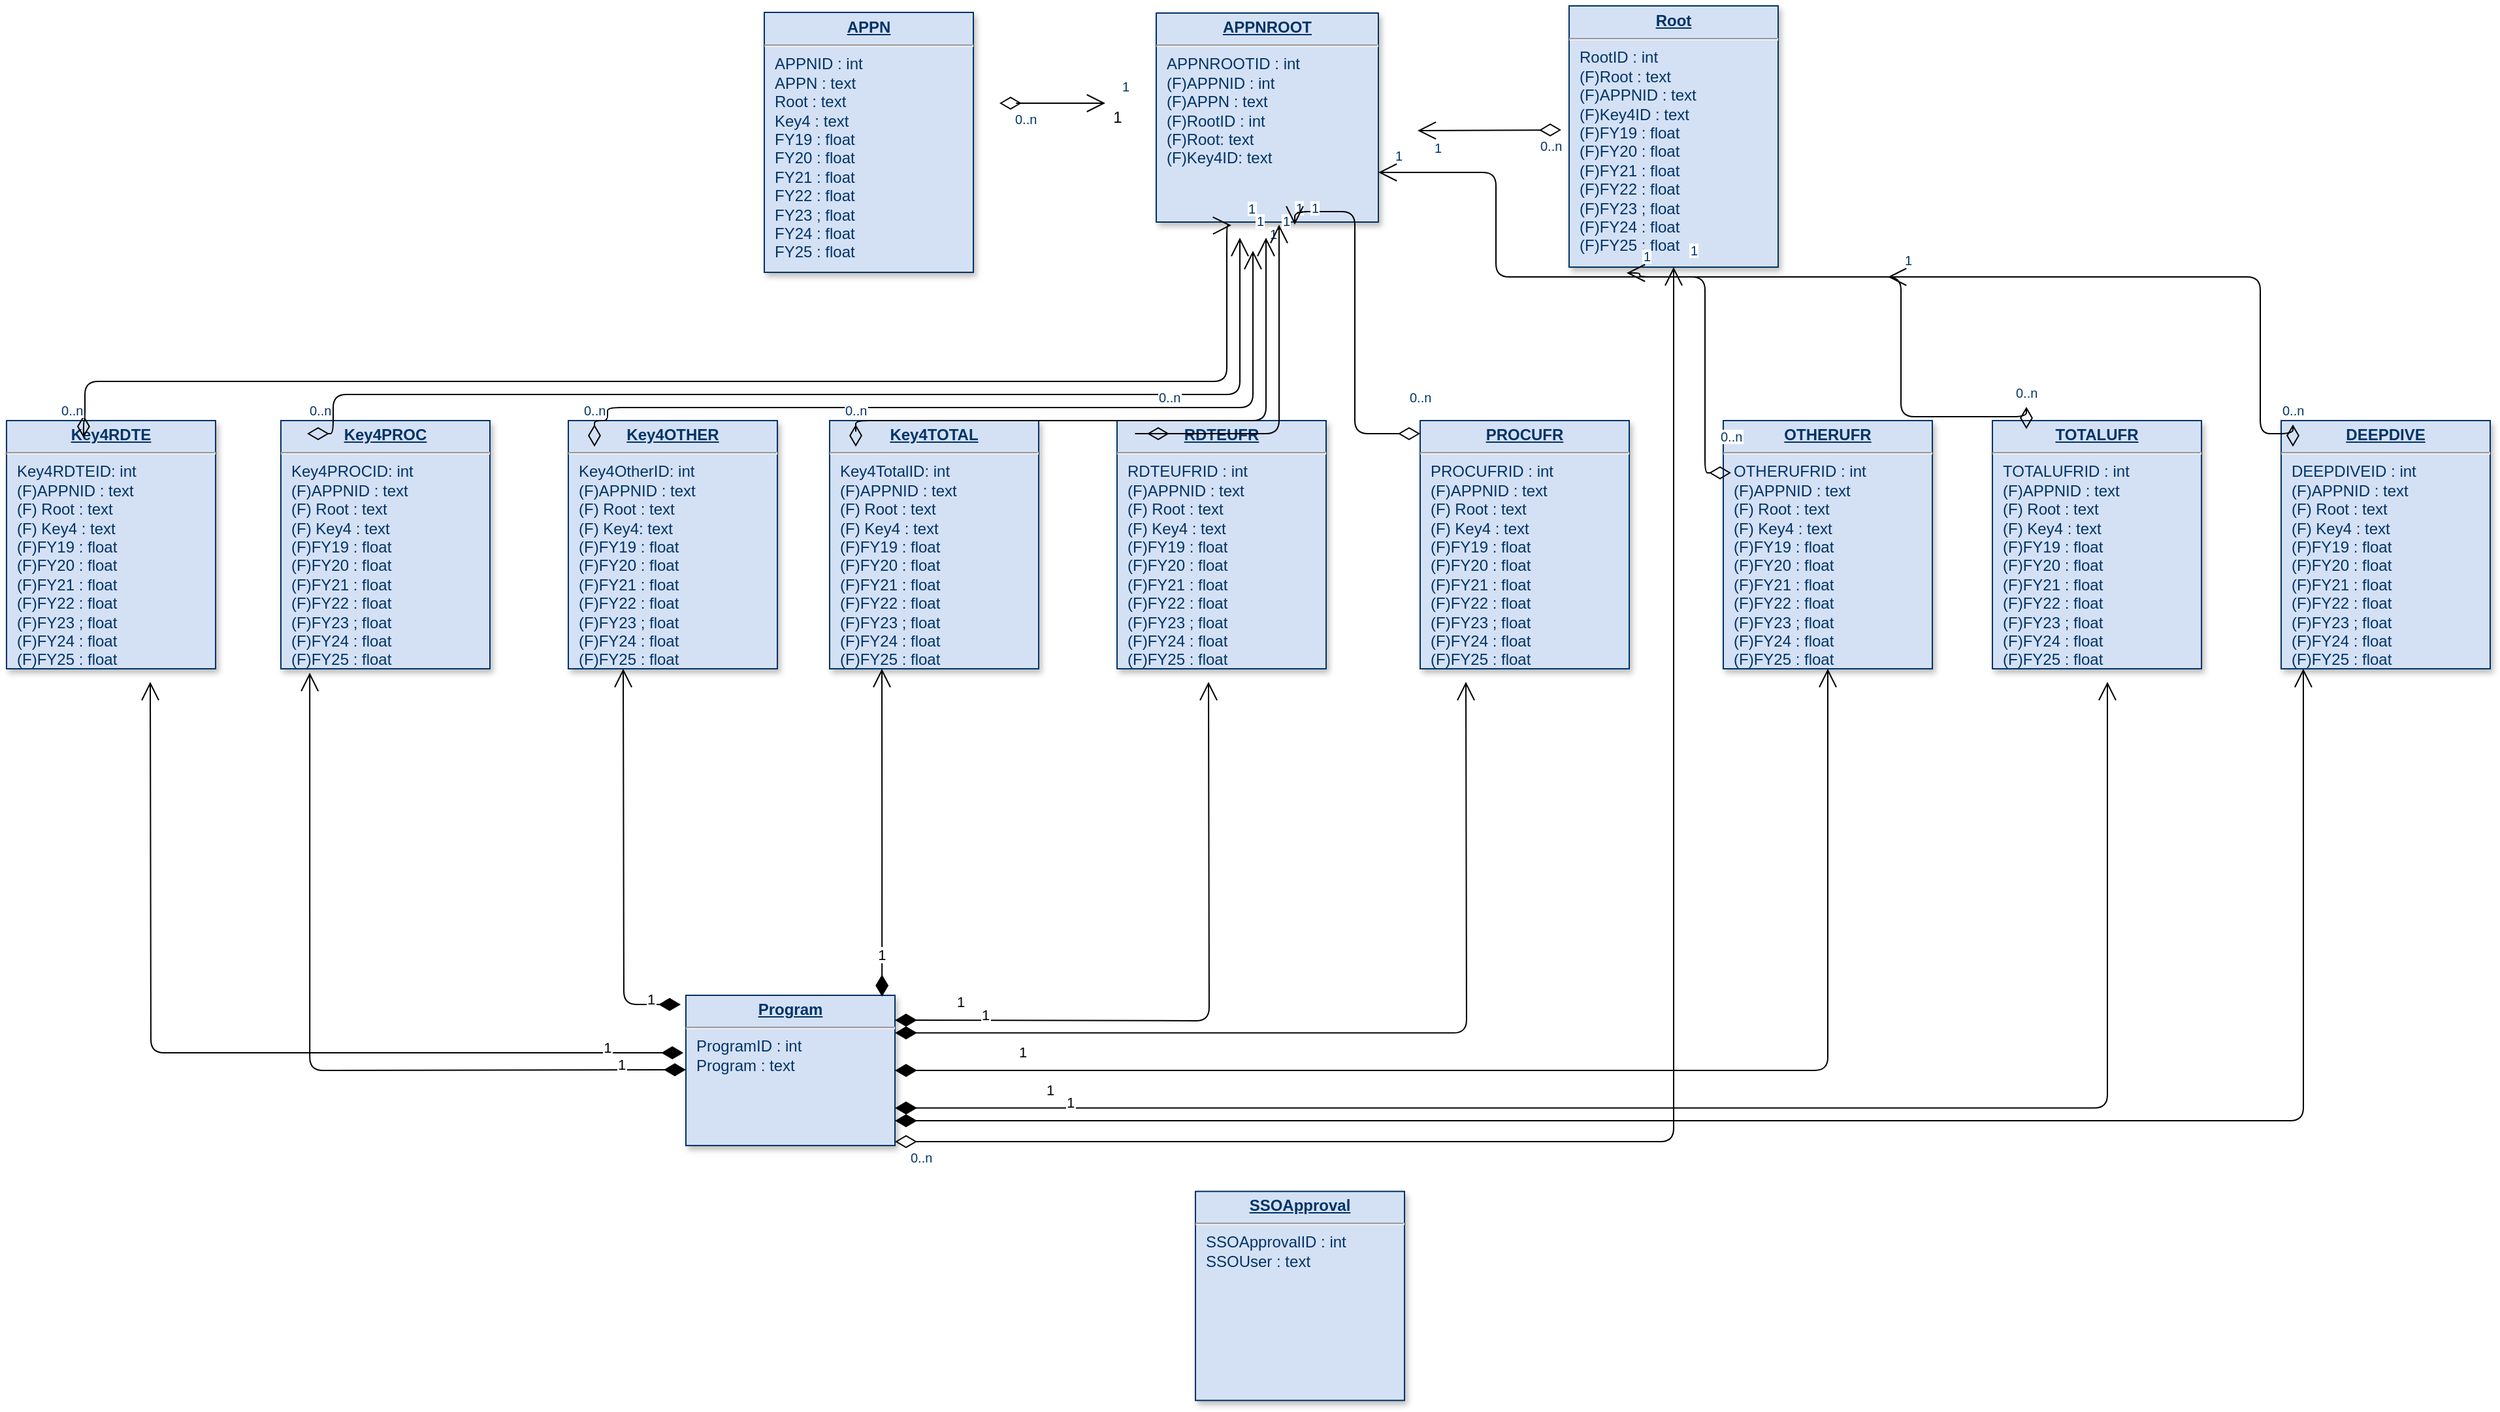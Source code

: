 <mxfile version="10.9.3" type="device"><diagram name="Page-1" id="efa7a0a1-bf9b-a30e-e6df-94a7791c09e9"><mxGraphModel dx="1422" dy="912" grid="1" gridSize="10" guides="1" tooltips="1" connect="1" arrows="1" fold="1" page="1" pageScale="1" pageWidth="826" pageHeight="1169" background="#ffffff" math="0" shadow="0"><root><mxCell id="0"/><mxCell id="1" parent="0"/><mxCell id="20" value="&lt;p style=&quot;margin: 0px ; margin-top: 4px ; text-align: center ; text-decoration: underline&quot;&gt;&lt;strong&gt;Program&lt;/strong&gt;&lt;/p&gt;&lt;hr&gt;&lt;p style=&quot;margin: 0px ; margin-left: 8px&quot;&gt;ProgramID : int&lt;/p&gt;&lt;p style=&quot;margin: 0px ; margin-left: 8px&quot;&gt;Program : text&lt;/p&gt;&lt;p style=&quot;margin: 0px ; margin-left: 8px&quot;&gt;&lt;br&gt;&lt;/p&gt;&lt;p style=&quot;margin: 0px ; margin-left: 8px&quot;&gt;&lt;br&gt;&lt;/p&gt;" style="verticalAlign=top;align=left;overflow=fill;fontSize=12;fontFamily=Helvetica;html=1;strokeColor=#003366;shadow=1;fillColor=#D4E1F5;fontColor=#003366" parent="1" vertex="1"><mxGeometry x="540" y="760" width="160" height="115" as="geometry"/></mxCell><mxCell id="21" value="&lt;p style=&quot;margin: 0px ; margin-top: 4px ; text-align: center ; text-decoration: underline&quot;&gt;&lt;strong&gt;Root&lt;/strong&gt;&lt;/p&gt;&lt;hr&gt;&lt;p style=&quot;margin: 0px ; margin-left: 8px&quot;&gt;RootID : int&lt;/p&gt;&lt;p style=&quot;margin: 0px ; margin-left: 8px&quot;&gt;(F)Root : text&lt;/p&gt;&lt;p style=&quot;margin: 0px ; margin-left: 8px&quot;&gt;(F)APPNID : text&lt;/p&gt;&lt;p style=&quot;margin: 0px ; margin-left: 8px&quot;&gt;(F)Key4ID : text&lt;/p&gt;&lt;p style=&quot;margin: 0px 0px 0px 8px&quot;&gt;(F)FY19 : float&lt;/p&gt;&lt;p style=&quot;margin: 0px 0px 0px 8px&quot;&gt;(F)FY20 : float&lt;/p&gt;&lt;p style=&quot;margin: 0px 0px 0px 8px&quot;&gt;(F)FY21 : float&lt;/p&gt;&lt;p style=&quot;margin: 0px 0px 0px 8px&quot;&gt;(F)FY22 : float&lt;/p&gt;&lt;p style=&quot;margin: 0px 0px 0px 8px&quot;&gt;(F)FY23 ; float&lt;/p&gt;&lt;p style=&quot;margin: 0px 0px 0px 8px&quot;&gt;(F)FY24 : float&lt;/p&gt;&lt;p style=&quot;margin: 0px 0px 0px 8px&quot;&gt;(F)FY25 : float&lt;/p&gt;&lt;p style=&quot;margin: 0px ; margin-left: 8px&quot;&gt;&lt;br&gt;&lt;/p&gt;&lt;p style=&quot;margin: 0px ; margin-left: 8px&quot;&gt;&lt;br&gt;&lt;/p&gt;" style="verticalAlign=top;align=left;overflow=fill;fontSize=12;fontFamily=Helvetica;html=1;strokeColor=#003366;shadow=1;fillColor=#D4E1F5;fontColor=#003366" parent="1" vertex="1"><mxGeometry x="1216" y="2.5" width="160" height="200" as="geometry"/></mxCell><mxCell id="25" value="&lt;p style=&quot;margin: 0px ; margin-top: 4px ; text-align: center ; text-decoration: underline&quot;&gt;&lt;strong&gt;SSOApproval&lt;/strong&gt;&lt;/p&gt;&lt;hr&gt;&lt;p style=&quot;margin: 0px ; margin-left: 8px&quot;&gt;SSOApprovalID : int&lt;/p&gt;&lt;p style=&quot;margin: 0px ; margin-left: 8px&quot;&gt;SSOUser : text&lt;/p&gt;" style="verticalAlign=top;align=left;overflow=fill;fontSize=12;fontFamily=Helvetica;html=1;strokeColor=#003366;shadow=1;fillColor=#D4E1F5;fontColor=#003366" parent="1" vertex="1"><mxGeometry x="930" y="910.14" width="160" height="160" as="geometry"/></mxCell><mxCell id="35" value="&lt;p style=&quot;margin: 0px ; margin-top: 4px ; text-align: center ; text-decoration: underline&quot;&gt;&lt;strong&gt;DEEPDIVE&lt;/strong&gt;&lt;/p&gt;&lt;hr&gt;&lt;p style=&quot;margin: 0px ; margin-left: 8px&quot;&gt;DEEPDIVEID : int&lt;/p&gt;&lt;p style=&quot;margin: 0px 0px 0px 8px&quot;&gt;(F)APPNID : text&lt;/p&gt;&lt;p style=&quot;margin: 0px 0px 0px 8px&quot;&gt;(F) Root : text&lt;/p&gt;&lt;p style=&quot;margin: 0px ; margin-left: 8px&quot;&gt;(F) Key4 : text&lt;/p&gt;&lt;p style=&quot;margin: 0px 0px 0px 8px&quot;&gt;(F)FY19 : float&lt;/p&gt;&lt;p style=&quot;margin: 0px 0px 0px 8px&quot;&gt;(F)FY20 : float&lt;/p&gt;&lt;p style=&quot;margin: 0px 0px 0px 8px&quot;&gt;(F)FY21 : float&lt;/p&gt;&lt;p style=&quot;margin: 0px 0px 0px 8px&quot;&gt;(F)FY22 : float&lt;/p&gt;&lt;p style=&quot;margin: 0px 0px 0px 8px&quot;&gt;(F)FY23 ; float&lt;/p&gt;&lt;p style=&quot;margin: 0px 0px 0px 8px&quot;&gt;(F)FY24 : float&lt;/p&gt;&lt;p style=&quot;margin: 0px 0px 0px 8px&quot;&gt;(F)FY25 : float&lt;/p&gt;&lt;p style=&quot;margin: 0px ; margin-left: 8px&quot;&gt;&lt;br&gt;&lt;/p&gt;" style="verticalAlign=top;align=left;overflow=fill;fontSize=12;fontFamily=Helvetica;html=1;strokeColor=#003366;shadow=1;fillColor=#D4E1F5;fontColor=#003366" parent="1" vertex="1"><mxGeometry x="1761" y="320.0" width="160" height="190" as="geometry"/></mxCell><mxCell id="8-G4z7u9deya-6D-drVC-114" value="" style="endArrow=open;endSize=12;startArrow=diamondThin;startSize=14;startFill=0;edgeStyle=orthogonalEdgeStyle" parent="1" edge="1"><mxGeometry x="1291" y="191.36" as="geometry"><mxPoint x="780" y="77" as="sourcePoint"/><mxPoint x="861" y="77" as="targetPoint"/><Array as="points"><mxPoint x="791" y="77"/></Array></mxGeometry></mxCell><mxCell id="8-G4z7u9deya-6D-drVC-115" value="0..n" style="resizable=0;align=left;verticalAlign=top;labelBackgroundColor=#ffffff;fontSize=10;strokeColor=#003366;shadow=1;fillColor=#D4E1F5;fontColor=#003366" parent="8-G4z7u9deya-6D-drVC-114" connectable="0" vertex="1"><mxGeometry x="-1" relative="1" as="geometry"><mxPoint x="10" as="offset"/></mxGeometry></mxCell><mxCell id="8-G4z7u9deya-6D-drVC-116" value="1" style="resizable=0;align=right;verticalAlign=top;labelBackgroundColor=#ffffff;fontSize=10;strokeColor=#003366;shadow=1;fillColor=#D4E1F5;fontColor=#003366" parent="8-G4z7u9deya-6D-drVC-114" connectable="0" vertex="1"><mxGeometry x="1" relative="1" as="geometry"><mxPoint x="20" y="-25.0" as="offset"/></mxGeometry></mxCell><mxCell id="8-G4z7u9deya-6D-drVC-121" value="1" style="endArrow=open;endSize=12;startArrow=diamondThin;startSize=14;startFill=1;edgeStyle=orthogonalEdgeStyle;align=left;verticalAlign=bottom;exitX=-0.012;exitY=0.383;exitDx=0;exitDy=0;exitPerimeter=0;" parent="1" edge="1" source="20"><mxGeometry x="-0.818" y="5.0" relative="1" as="geometry"><mxPoint x="345" y="680" as="sourcePoint"/><mxPoint x="130" y="520" as="targetPoint"/><mxPoint as="offset"/></mxGeometry></mxCell><mxCell id="8-G4z7u9deya-6D-drVC-125" value="&lt;p style=&quot;margin: 0px ; margin-top: 4px ; text-align: center ; text-decoration: underline&quot;&gt;&lt;strong&gt;Key4PROC&lt;/strong&gt;&lt;/p&gt;&lt;hr&gt;&lt;p style=&quot;margin: 0px ; margin-left: 8px&quot;&gt;Key4PROCID: int&lt;/p&gt;&lt;p style=&quot;margin: 0px ; margin-left: 8px&quot;&gt;(F)APPNID : text&lt;/p&gt;&lt;p style=&quot;margin: 0px 0px 0px 8px&quot;&gt;(F) Root : text&lt;/p&gt;&lt;p style=&quot;margin: 0px ; margin-left: 8px&quot;&gt;(F) Key4 : text&lt;/p&gt;&lt;p style=&quot;margin: 0px 0px 0px 8px&quot;&gt;(F)FY19 : float&lt;/p&gt;&lt;p style=&quot;margin: 0px 0px 0px 8px&quot;&gt;(F)FY20 : float&lt;/p&gt;&lt;p style=&quot;margin: 0px 0px 0px 8px&quot;&gt;(F)FY21 : float&lt;/p&gt;&lt;p style=&quot;margin: 0px 0px 0px 8px&quot;&gt;(F)FY22 : float&lt;/p&gt;&lt;p style=&quot;margin: 0px 0px 0px 8px&quot;&gt;(F)FY23 ; float&lt;/p&gt;&lt;p style=&quot;margin: 0px 0px 0px 8px&quot;&gt;(F)FY24 : float&lt;/p&gt;&lt;p style=&quot;margin: 0px 0px 0px 8px&quot;&gt;(F)FY25 : float&lt;/p&gt;&lt;p style=&quot;margin: 0px ; margin-left: 8px&quot;&gt;&lt;br&gt;&lt;/p&gt;" style="verticalAlign=top;align=left;overflow=fill;fontSize=12;fontFamily=Helvetica;html=1;strokeColor=#003366;shadow=1;fillColor=#D4E1F5;fontColor=#003366" parent="1" vertex="1"><mxGeometry x="230" y="320.0" width="160" height="190" as="geometry"/></mxCell><mxCell id="8-G4z7u9deya-6D-drVC-126" value="&lt;p style=&quot;margin: 0px ; margin-top: 4px ; text-align: center ; text-decoration: underline&quot;&gt;&lt;strong&gt;RDTEUFR&lt;/strong&gt;&lt;/p&gt;&lt;hr&gt;&lt;p style=&quot;margin: 0px ; margin-left: 8px&quot;&gt;RDTEUFRID : int&lt;/p&gt;&lt;p style=&quot;margin: 0px 0px 0px 8px&quot;&gt;(F)APPNID : text&lt;/p&gt;&lt;p style=&quot;margin: 0px 0px 0px 8px&quot;&gt;(F) Root : text&lt;/p&gt;&lt;p style=&quot;margin: 0px ; margin-left: 8px&quot;&gt;(F) Key4 : text&lt;/p&gt;&lt;p style=&quot;margin: 0px 0px 0px 8px&quot;&gt;(F)FY19 : float&lt;/p&gt;&lt;p style=&quot;margin: 0px 0px 0px 8px&quot;&gt;(F)FY20 : float&lt;/p&gt;&lt;p style=&quot;margin: 0px 0px 0px 8px&quot;&gt;(F)FY21 : float&lt;/p&gt;&lt;p style=&quot;margin: 0px 0px 0px 8px&quot;&gt;(F)FY22 : float&lt;/p&gt;&lt;p style=&quot;margin: 0px 0px 0px 8px&quot;&gt;(F)FY23 ; float&lt;/p&gt;&lt;p style=&quot;margin: 0px 0px 0px 8px&quot;&gt;(F)FY24 : float&lt;/p&gt;&lt;p style=&quot;margin: 0px 0px 0px 8px&quot;&gt;(F)FY25 : float&lt;/p&gt;&lt;p style=&quot;margin: 0px ; margin-left: 8px&quot;&gt;&lt;br&gt;&lt;/p&gt;" style="verticalAlign=top;align=left;overflow=fill;fontSize=12;fontFamily=Helvetica;html=1;strokeColor=#003366;shadow=1;fillColor=#D4E1F5;fontColor=#003366" parent="1" vertex="1"><mxGeometry x="870" y="320.0" width="160" height="190" as="geometry"/></mxCell><mxCell id="8-G4z7u9deya-6D-drVC-127" value="&lt;p style=&quot;margin: 0px ; margin-top: 4px ; text-align: center ; text-decoration: underline&quot;&gt;&lt;strong&gt;OTHERUFR&lt;/strong&gt;&lt;/p&gt;&lt;hr&gt;&lt;p style=&quot;margin: 0px ; margin-left: 8px&quot;&gt;OTHERUFRID : int&lt;/p&gt;&lt;p style=&quot;margin: 0px 0px 0px 8px&quot;&gt;(F)APPNID : text&lt;/p&gt;&lt;p style=&quot;margin: 0px 0px 0px 8px&quot;&gt;(F) Root : text&lt;/p&gt;&lt;p style=&quot;margin: 0px ; margin-left: 8px&quot;&gt;(F) Key4 : text&lt;/p&gt;&lt;p style=&quot;margin: 0px 0px 0px 8px&quot;&gt;(F)FY19 : float&lt;/p&gt;&lt;p style=&quot;margin: 0px 0px 0px 8px&quot;&gt;(F)FY20 : float&lt;/p&gt;&lt;p style=&quot;margin: 0px 0px 0px 8px&quot;&gt;(F)FY21 : float&lt;/p&gt;&lt;p style=&quot;margin: 0px 0px 0px 8px&quot;&gt;(F)FY22 : float&lt;/p&gt;&lt;p style=&quot;margin: 0px 0px 0px 8px&quot;&gt;(F)FY23 ; float&lt;/p&gt;&lt;p style=&quot;margin: 0px 0px 0px 8px&quot;&gt;(F)FY24 : float&lt;/p&gt;&lt;p style=&quot;margin: 0px 0px 0px 8px&quot;&gt;(F)FY25 : float&lt;/p&gt;&lt;p style=&quot;margin: 0px ; margin-left: 8px&quot;&gt;&lt;br&gt;&lt;/p&gt;" style="verticalAlign=top;align=left;overflow=fill;fontSize=12;fontFamily=Helvetica;html=1;strokeColor=#003366;shadow=1;fillColor=#D4E1F5;fontColor=#003366" parent="1" vertex="1"><mxGeometry x="1334" y="320.0" width="160" height="190" as="geometry"/></mxCell><mxCell id="8-G4z7u9deya-6D-drVC-128" value="&lt;p style=&quot;margin: 0px ; margin-top: 4px ; text-align: center ; text-decoration: underline&quot;&gt;&lt;strong&gt;Key4TOTAL&lt;/strong&gt;&lt;/p&gt;&lt;hr&gt;&lt;p style=&quot;margin: 0px ; margin-left: 8px&quot;&gt;Key4TotalID: int&lt;/p&gt;&lt;p style=&quot;margin: 0px ; margin-left: 8px&quot;&gt;(F)APPNID : text&lt;/p&gt;&lt;p style=&quot;margin: 0px ; margin-left: 8px&quot;&gt;(F) Root : text&lt;br&gt;&lt;/p&gt;&lt;p style=&quot;margin: 0px ; margin-left: 8px&quot;&gt;(F) Key4 : text&lt;/p&gt;&lt;p style=&quot;margin: 0px 0px 0px 8px&quot;&gt;(F)FY19 : float&lt;/p&gt;&lt;p style=&quot;margin: 0px 0px 0px 8px&quot;&gt;(F)FY20 : float&lt;/p&gt;&lt;p style=&quot;margin: 0px 0px 0px 8px&quot;&gt;(F)FY21 : float&lt;/p&gt;&lt;p style=&quot;margin: 0px 0px 0px 8px&quot;&gt;(F)FY22 : float&lt;/p&gt;&lt;p style=&quot;margin: 0px 0px 0px 8px&quot;&gt;(F)FY23 ; float&lt;/p&gt;&lt;p style=&quot;margin: 0px 0px 0px 8px&quot;&gt;(F)FY24 : float&lt;/p&gt;&lt;p style=&quot;margin: 0px 0px 0px 8px&quot;&gt;(F)FY25 : float&lt;/p&gt;&lt;p style=&quot;margin: 0px ; margin-left: 8px&quot;&gt;&lt;br&gt;&lt;/p&gt;" style="verticalAlign=top;align=left;overflow=fill;fontSize=12;fontFamily=Helvetica;html=1;strokeColor=#003366;shadow=1;fillColor=#D4E1F5;fontColor=#003366" parent="1" vertex="1"><mxGeometry x="650" y="320" width="160" height="190" as="geometry"/></mxCell><mxCell id="8-G4z7u9deya-6D-drVC-130" value="&lt;p style=&quot;margin: 0px ; margin-top: 4px ; text-align: center ; text-decoration: underline&quot;&gt;&lt;strong&gt;TOTALUFR&lt;/strong&gt;&lt;/p&gt;&lt;hr&gt;&lt;p style=&quot;margin: 0px ; margin-left: 8px&quot;&gt;TOTALUFRID : int&lt;/p&gt;&lt;p style=&quot;margin: 0px 0px 0px 8px&quot;&gt;(F)APPNID : text&lt;/p&gt;&lt;p style=&quot;margin: 0px 0px 0px 8px&quot;&gt;(F) Root : text&lt;/p&gt;&lt;p style=&quot;margin: 0px ; margin-left: 8px&quot;&gt;(F) Key4 : text&lt;/p&gt;&lt;p style=&quot;margin: 0px 0px 0px 8px&quot;&gt;(F)FY19 : float&lt;/p&gt;&lt;p style=&quot;margin: 0px 0px 0px 8px&quot;&gt;(F)FY20 : float&lt;/p&gt;&lt;p style=&quot;margin: 0px 0px 0px 8px&quot;&gt;(F)FY21 : float&lt;/p&gt;&lt;p style=&quot;margin: 0px 0px 0px 8px&quot;&gt;(F)FY22 : float&lt;/p&gt;&lt;p style=&quot;margin: 0px 0px 0px 8px&quot;&gt;(F)FY23 ; float&lt;/p&gt;&lt;p style=&quot;margin: 0px 0px 0px 8px&quot;&gt;(F)FY24 : float&lt;/p&gt;&lt;p style=&quot;margin: 0px 0px 0px 8px&quot;&gt;(F)FY25 : float&lt;/p&gt;&lt;p style=&quot;margin: 0px ; margin-left: 8px&quot;&gt;&lt;br&gt;&lt;/p&gt;" style="verticalAlign=top;align=left;overflow=fill;fontSize=12;fontFamily=Helvetica;html=1;strokeColor=#003366;shadow=1;fillColor=#D4E1F5;fontColor=#003366" parent="1" vertex="1"><mxGeometry x="1540" y="320.0" width="160" height="190" as="geometry"/></mxCell><mxCell id="8-G4z7u9deya-6D-drVC-132" value="&lt;p style=&quot;margin: 0px ; margin-top: 4px ; text-align: center ; text-decoration: underline&quot;&gt;&lt;strong&gt;PROCUFR&lt;/strong&gt;&lt;/p&gt;&lt;hr&gt;&lt;p style=&quot;margin: 0px ; margin-left: 8px&quot;&gt;PROCUFRID : int&lt;/p&gt;&lt;p style=&quot;margin: 0px 0px 0px 8px&quot;&gt;(F)APPNID : text&lt;/p&gt;&lt;p style=&quot;margin: 0px 0px 0px 8px&quot;&gt;(F) Root : text&lt;/p&gt;&lt;p style=&quot;margin: 0px ; margin-left: 8px&quot;&gt;(F) Key4 : text&lt;/p&gt;&lt;p style=&quot;margin: 0px 0px 0px 8px&quot;&gt;(F)FY19 : float&lt;/p&gt;&lt;p style=&quot;margin: 0px 0px 0px 8px&quot;&gt;(F)FY20 : float&lt;/p&gt;&lt;p style=&quot;margin: 0px 0px 0px 8px&quot;&gt;(F)FY21 : float&lt;/p&gt;&lt;p style=&quot;margin: 0px 0px 0px 8px&quot;&gt;(F)FY22 : float&lt;/p&gt;&lt;p style=&quot;margin: 0px 0px 0px 8px&quot;&gt;(F)FY23 ; float&lt;/p&gt;&lt;p style=&quot;margin: 0px 0px 0px 8px&quot;&gt;(F)FY24 : float&lt;/p&gt;&lt;p style=&quot;margin: 0px 0px 0px 8px&quot;&gt;(F)FY25 : float&lt;/p&gt;&lt;p style=&quot;margin: 0px ; margin-left: 8px&quot;&gt;&lt;br&gt;&lt;/p&gt;" style="verticalAlign=top;align=left;overflow=fill;fontSize=12;fontFamily=Helvetica;html=1;strokeColor=#003366;shadow=1;fillColor=#D4E1F5;fontColor=#003366" parent="1" vertex="1"><mxGeometry x="1102" y="320.0" width="160" height="190" as="geometry"/></mxCell><mxCell id="8-G4z7u9deya-6D-drVC-133" value="&lt;p style=&quot;margin: 0px ; margin-top: 4px ; text-align: center ; text-decoration: underline&quot;&gt;&lt;strong&gt;Key4RDTE&lt;/strong&gt;&lt;/p&gt;&lt;hr&gt;&lt;p style=&quot;margin: 0px ; margin-left: 8px&quot;&gt;Key4RDTEID: int&lt;/p&gt;&lt;p style=&quot;margin: 0px ; margin-left: 8px&quot;&gt;(F)APPNID : text&lt;/p&gt;&lt;p style=&quot;margin: 0px ; margin-left: 8px&quot;&gt;(F) Root : text&lt;br&gt;&lt;/p&gt;&lt;p style=&quot;margin: 0px ; margin-left: 8px&quot;&gt;(F) Key4 : text&lt;/p&gt;&lt;p style=&quot;margin: 0px 0px 0px 8px&quot;&gt;(F)FY19 : float&lt;/p&gt;&lt;p style=&quot;margin: 0px 0px 0px 8px&quot;&gt;(F)FY20 : float&lt;/p&gt;&lt;p style=&quot;margin: 0px 0px 0px 8px&quot;&gt;(F)FY21 : float&lt;/p&gt;&lt;p style=&quot;margin: 0px 0px 0px 8px&quot;&gt;(F)FY22 : float&lt;/p&gt;&lt;p style=&quot;margin: 0px 0px 0px 8px&quot;&gt;(F)FY23 ; float&lt;/p&gt;&lt;p style=&quot;margin: 0px 0px 0px 8px&quot;&gt;(F)FY24 : float&lt;/p&gt;&lt;p style=&quot;margin: 0px 0px 0px 8px&quot;&gt;(F)FY25 : float&lt;/p&gt;&lt;p style=&quot;margin: 0px ; margin-left: 8px&quot;&gt;&lt;br&gt;&lt;/p&gt;" style="verticalAlign=top;align=left;overflow=fill;fontSize=12;fontFamily=Helvetica;html=1;strokeColor=#003366;shadow=1;fillColor=#D4E1F5;fontColor=#003366" parent="1" vertex="1"><mxGeometry x="20" y="320.0" width="160" height="190" as="geometry"/></mxCell><mxCell id="8-G4z7u9deya-6D-drVC-135" value="&lt;p style=&quot;margin: 0px ; margin-top: 4px ; text-align: center ; text-decoration: underline&quot;&gt;&lt;strong&gt;Key4OTHER&lt;/strong&gt;&lt;/p&gt;&lt;hr&gt;&lt;p style=&quot;margin: 0px ; margin-left: 8px&quot;&gt;Key4OtherID: int&lt;/p&gt;&lt;p style=&quot;margin: 0px ; margin-left: 8px&quot;&gt;(F)APPNID : text&lt;/p&gt;&lt;p style=&quot;margin: 0px ; margin-left: 8px&quot;&gt;(F) Root : text&lt;br&gt;&lt;/p&gt;&lt;p style=&quot;margin: 0px ; margin-left: 8px&quot;&gt;(F) Key4: text&lt;/p&gt;&lt;p style=&quot;margin: 0px 0px 0px 8px&quot;&gt;(F)FY19 : float&lt;/p&gt;&lt;p style=&quot;margin: 0px 0px 0px 8px&quot;&gt;(F)FY20 : float&lt;/p&gt;&lt;p style=&quot;margin: 0px 0px 0px 8px&quot;&gt;(F)FY21 : float&lt;/p&gt;&lt;p style=&quot;margin: 0px 0px 0px 8px&quot;&gt;(F)FY22 : float&lt;/p&gt;&lt;p style=&quot;margin: 0px 0px 0px 8px&quot;&gt;(F)FY23 ; float&lt;/p&gt;&lt;p style=&quot;margin: 0px 0px 0px 8px&quot;&gt;(F)FY24 : float&lt;/p&gt;&lt;p style=&quot;margin: 0px 0px 0px 8px&quot;&gt;(F)FY25 : float&lt;/p&gt;&lt;p style=&quot;margin: 0px ; margin-left: 8px&quot;&gt;&lt;br&gt;&lt;/p&gt;" style="verticalAlign=top;align=left;overflow=fill;fontSize=12;fontFamily=Helvetica;html=1;strokeColor=#003366;shadow=1;fillColor=#D4E1F5;fontColor=#003366" parent="1" vertex="1"><mxGeometry x="450" y="320.0" width="160" height="190" as="geometry"/></mxCell><mxCell id="VGSCUdBP87XxWze3zZHC-37" value="&lt;p style=&quot;margin: 0px ; margin-top: 4px ; text-align: center ; text-decoration: underline&quot;&gt;&lt;b&gt;APPN&lt;/b&gt;&lt;/p&gt;&lt;hr&gt;&lt;p style=&quot;margin: 0px ; margin-left: 8px&quot;&gt;APPNID : int&lt;/p&gt;&lt;p style=&quot;margin: 0px ; margin-left: 8px&quot;&gt;APPN : text&lt;br&gt;&lt;/p&gt;&lt;p style=&quot;margin: 0px ; margin-left: 8px&quot;&gt;Root : text&lt;/p&gt;&lt;p style=&quot;margin: 0px ; margin-left: 8px&quot;&gt;Key4 : text&lt;/p&gt;&lt;p style=&quot;margin: 0px ; margin-left: 8px&quot;&gt;FY19 : float&lt;/p&gt;&lt;p style=&quot;margin: 0px ; margin-left: 8px&quot;&gt;FY20 : float&lt;/p&gt;&lt;p style=&quot;margin: 0px ; margin-left: 8px&quot;&gt;FY21 : float&lt;/p&gt;&lt;p style=&quot;margin: 0px ; margin-left: 8px&quot;&gt;FY22 : float&lt;/p&gt;&lt;p style=&quot;margin: 0px ; margin-left: 8px&quot;&gt;FY23 ; float&lt;/p&gt;&lt;p style=&quot;margin: 0px ; margin-left: 8px&quot;&gt;FY24 : float&lt;/p&gt;&lt;p style=&quot;margin: 0px ; margin-left: 8px&quot;&gt;FY25 : float&lt;/p&gt;&lt;p style=&quot;margin: 0px ; margin-left: 8px&quot;&gt;&lt;br&gt;&lt;/p&gt;&lt;p style=&quot;margin: 0px ; margin-left: 8px&quot;&gt;&lt;br&gt;&lt;/p&gt;&lt;p style=&quot;margin: 0px ; margin-left: 8px&quot;&gt;&lt;br&gt;&lt;/p&gt;" style="verticalAlign=top;align=left;overflow=fill;fontSize=12;fontFamily=Helvetica;html=1;strokeColor=#003366;shadow=1;fillColor=#D4E1F5;fontColor=#003366" vertex="1" parent="1"><mxGeometry x="600" y="7.5" width="160" height="199" as="geometry"/></mxCell><mxCell id="VGSCUdBP87XxWze3zZHC-38" value="&lt;p style=&quot;margin: 0px ; margin-top: 4px ; text-align: center ; text-decoration: underline&quot;&gt;&lt;b&gt;APPNROOT&lt;/b&gt;&lt;/p&gt;&lt;hr&gt;&lt;p style=&quot;margin: 0px ; margin-left: 8px&quot;&gt;APPNROOTID : int&lt;/p&gt;&lt;p style=&quot;margin: 0px ; margin-left: 8px&quot;&gt;(F)APPNID : int&lt;br&gt;&lt;/p&gt;&lt;p style=&quot;margin: 0px ; margin-left: 8px&quot;&gt;(F)APPN : text&lt;/p&gt;&lt;p style=&quot;margin: 0px ; margin-left: 8px&quot;&gt;(F)RootID : int&lt;/p&gt;&lt;p style=&quot;margin: 0px ; margin-left: 8px&quot;&gt;(F)Root: text&lt;/p&gt;&lt;p style=&quot;margin: 0px ; margin-left: 8px&quot;&gt;(F)Key4ID: text&lt;/p&gt;&lt;p style=&quot;margin: 0px ; margin-left: 8px&quot;&gt;&lt;br&gt;&lt;/p&gt;&lt;p style=&quot;margin: 0px ; margin-left: 8px&quot;&gt;&lt;br&gt;&lt;/p&gt;&lt;p style=&quot;margin: 0px ; margin-left: 8px&quot;&gt;&lt;br&gt;&lt;/p&gt;&lt;p style=&quot;margin: 0px ; margin-left: 8px&quot;&gt;&lt;br&gt;&lt;/p&gt;" style="verticalAlign=top;align=left;overflow=fill;fontSize=12;fontFamily=Helvetica;html=1;strokeColor=#003366;shadow=1;fillColor=#D4E1F5;fontColor=#003366" vertex="1" parent="1"><mxGeometry x="900" y="8" width="170" height="160" as="geometry"/></mxCell><mxCell id="VGSCUdBP87XxWze3zZHC-41" value="1" style="text;html=1;resizable=0;autosize=1;align=center;verticalAlign=middle;points=[];fillColor=none;strokeColor=none;rounded=0;" vertex="1" parent="1"><mxGeometry x="860" y="77.5" width="20" height="20" as="geometry"/></mxCell><mxCell id="VGSCUdBP87XxWze3zZHC-51" value="" style="endArrow=open;endSize=12;startArrow=diamondThin;startSize=14;startFill=0;edgeStyle=orthogonalEdgeStyle" edge="1" parent="1"><mxGeometry x="1710" y="211.86" as="geometry"><mxPoint x="1210" y="97.5" as="sourcePoint"/><mxPoint x="1100" y="98" as="targetPoint"/><Array as="points"><mxPoint x="1210" y="97.5"/></Array></mxGeometry></mxCell><mxCell id="VGSCUdBP87XxWze3zZHC-53" value="1" style="resizable=0;align=right;verticalAlign=top;labelBackgroundColor=#ffffff;fontSize=10;strokeColor=#003366;shadow=1;fillColor=#D4E1F5;fontColor=#003366" connectable="0" vertex="1" parent="VGSCUdBP87XxWze3zZHC-51"><mxGeometry x="1" relative="1" as="geometry"><mxPoint x="20" y="1.0" as="offset"/></mxGeometry></mxCell><mxCell id="VGSCUdBP87XxWze3zZHC-55" value="0..n" style="resizable=0;align=left;verticalAlign=top;labelBackgroundColor=#ffffff;fontSize=10;strokeColor=#003366;shadow=1;fillColor=#D4E1F5;fontColor=#003366" connectable="0" vertex="1" parent="1"><mxGeometry x="1182" y="97.5" as="geometry"><mxPoint x="10" as="offset"/></mxGeometry></mxCell><mxCell id="VGSCUdBP87XxWze3zZHC-57" value="" style="endArrow=open;endSize=12;startArrow=diamondThin;startSize=14;startFill=0;edgeStyle=orthogonalEdgeStyle;exitX=0.369;exitY=-0.021;exitDx=0;exitDy=0;exitPerimeter=0;entryX=0.338;entryY=1.016;entryDx=0;entryDy=0;entryPerimeter=0;" edge="1" parent="1" source="8-G4z7u9deya-6D-drVC-133" target="VGSCUdBP87XxWze3zZHC-38"><mxGeometry x="580" y="404.36" as="geometry"><mxPoint x="80" y="290" as="sourcePoint"/><mxPoint x="150" y="290" as="targetPoint"/><Array as="points"><mxPoint x="79" y="320"/><mxPoint x="80" y="320"/><mxPoint x="80" y="290"/><mxPoint x="954" y="290"/></Array></mxGeometry></mxCell><mxCell id="VGSCUdBP87XxWze3zZHC-58" value="0..n" style="resizable=0;align=left;verticalAlign=top;labelBackgroundColor=#ffffff;fontSize=10;strokeColor=#003366;shadow=1;fillColor=#D4E1F5;fontColor=#003366" connectable="0" vertex="1" parent="VGSCUdBP87XxWze3zZHC-57"><mxGeometry x="-1" relative="1" as="geometry"><mxPoint x="-19" y="-16" as="offset"/></mxGeometry></mxCell><mxCell id="VGSCUdBP87XxWze3zZHC-59" value="1" style="resizable=0;align=right;verticalAlign=top;labelBackgroundColor=#ffffff;fontSize=10;strokeColor=#003366;shadow=1;fillColor=#D4E1F5;fontColor=#003366" connectable="0" vertex="1" parent="VGSCUdBP87XxWze3zZHC-57"><mxGeometry x="1" relative="1" as="geometry"><mxPoint x="20" y="-25.0" as="offset"/></mxGeometry></mxCell><mxCell id="VGSCUdBP87XxWze3zZHC-60" value="" style="endArrow=open;endSize=12;startArrow=diamondThin;startSize=14;startFill=0;edgeStyle=orthogonalEdgeStyle;entryX=0.338;entryY=1.016;entryDx=0;entryDy=0;entryPerimeter=0;" edge="1" parent="1"><mxGeometry x="590" y="414.36" as="geometry"><mxPoint x="250" y="330" as="sourcePoint"/><mxPoint x="964" y="180" as="targetPoint"/><Array as="points"><mxPoint x="250" y="330"/><mxPoint x="270" y="330"/><mxPoint x="270" y="300"/><mxPoint x="964" y="300"/></Array></mxGeometry></mxCell><mxCell id="VGSCUdBP87XxWze3zZHC-61" value="0..n" style="resizable=0;align=left;verticalAlign=top;labelBackgroundColor=#ffffff;fontSize=10;strokeColor=#003366;shadow=1;fillColor=#D4E1F5;fontColor=#003366" connectable="0" vertex="1" parent="VGSCUdBP87XxWze3zZHC-60"><mxGeometry x="-1" relative="1" as="geometry"><mxPoint y="-30" as="offset"/></mxGeometry></mxCell><mxCell id="VGSCUdBP87XxWze3zZHC-62" value="1" style="resizable=0;align=right;verticalAlign=top;labelBackgroundColor=#ffffff;fontSize=10;strokeColor=#003366;shadow=1;fillColor=#D4E1F5;fontColor=#003366" connectable="0" vertex="1" parent="VGSCUdBP87XxWze3zZHC-60"><mxGeometry x="1" relative="1" as="geometry"><mxPoint x="20" y="-25.0" as="offset"/></mxGeometry></mxCell><mxCell id="VGSCUdBP87XxWze3zZHC-65" value="" style="endArrow=open;endSize=12;startArrow=diamondThin;startSize=14;startFill=0;edgeStyle=orthogonalEdgeStyle;entryX=0.338;entryY=1.016;entryDx=0;entryDy=0;entryPerimeter=0;" edge="1" parent="1"><mxGeometry x="600" y="424.36" as="geometry"><mxPoint x="470" y="340" as="sourcePoint"/><mxPoint x="974" y="190" as="targetPoint"/><Array as="points"><mxPoint x="470" y="320"/><mxPoint x="480" y="320"/><mxPoint x="480" y="310"/><mxPoint x="974" y="310"/></Array></mxGeometry></mxCell><mxCell id="VGSCUdBP87XxWze3zZHC-66" value="0..n" style="resizable=0;align=left;verticalAlign=top;labelBackgroundColor=#ffffff;fontSize=10;strokeColor=#003366;shadow=1;fillColor=#D4E1F5;fontColor=#003366" connectable="0" vertex="1" parent="VGSCUdBP87XxWze3zZHC-65"><mxGeometry x="-1" relative="1" as="geometry"><mxPoint x="-10" y="-40" as="offset"/></mxGeometry></mxCell><mxCell id="VGSCUdBP87XxWze3zZHC-67" value="1" style="resizable=0;align=right;verticalAlign=top;labelBackgroundColor=#ffffff;fontSize=10;strokeColor=#003366;shadow=1;fillColor=#D4E1F5;fontColor=#003366" connectable="0" vertex="1" parent="VGSCUdBP87XxWze3zZHC-65"><mxGeometry x="1" relative="1" as="geometry"><mxPoint x="20" y="-25.0" as="offset"/></mxGeometry></mxCell><mxCell id="VGSCUdBP87XxWze3zZHC-68" value="" style="endArrow=open;endSize=12;startArrow=diamondThin;startSize=14;startFill=0;edgeStyle=orthogonalEdgeStyle;" edge="1" parent="1"><mxGeometry x="610" y="434.36" as="geometry"><mxPoint x="670" y="340" as="sourcePoint"/><mxPoint x="984" y="180" as="targetPoint"/><Array as="points"><mxPoint x="670" y="330"/><mxPoint x="670" y="330"/><mxPoint x="670" y="320"/><mxPoint x="984" y="320"/></Array></mxGeometry></mxCell><mxCell id="VGSCUdBP87XxWze3zZHC-69" value="0..n" style="resizable=0;align=left;verticalAlign=top;labelBackgroundColor=#ffffff;fontSize=10;strokeColor=#003366;shadow=1;fillColor=#D4E1F5;fontColor=#003366" connectable="0" vertex="1" parent="VGSCUdBP87XxWze3zZHC-68"><mxGeometry x="-1" relative="1" as="geometry"><mxPoint x="-10" y="-40" as="offset"/></mxGeometry></mxCell><mxCell id="VGSCUdBP87XxWze3zZHC-70" value="1" style="resizable=0;align=right;verticalAlign=top;labelBackgroundColor=#ffffff;fontSize=10;strokeColor=#003366;shadow=1;fillColor=#D4E1F5;fontColor=#003366" connectable="0" vertex="1" parent="VGSCUdBP87XxWze3zZHC-68"><mxGeometry x="1" relative="1" as="geometry"><mxPoint x="20" y="-25.0" as="offset"/></mxGeometry></mxCell><mxCell id="VGSCUdBP87XxWze3zZHC-71" value="" style="endArrow=open;endSize=12;startArrow=diamondThin;startSize=14;startFill=0;edgeStyle=orthogonalEdgeStyle;" edge="1" parent="1"><mxGeometry x="620" y="444.36" as="geometry"><mxPoint x="910" y="330" as="sourcePoint"/><mxPoint x="994" y="170" as="targetPoint"/><Array as="points"><mxPoint x="880" y="330"/><mxPoint x="880" y="330"/><mxPoint x="994" y="330"/></Array></mxGeometry></mxCell><mxCell id="VGSCUdBP87XxWze3zZHC-72" value="0..n" style="resizable=0;align=left;verticalAlign=top;labelBackgroundColor=#ffffff;fontSize=10;strokeColor=#003366;shadow=1;fillColor=#D4E1F5;fontColor=#003366" connectable="0" vertex="1" parent="VGSCUdBP87XxWze3zZHC-71"><mxGeometry x="-1" relative="1" as="geometry"><mxPoint x="-10" y="-40" as="offset"/></mxGeometry></mxCell><mxCell id="VGSCUdBP87XxWze3zZHC-73" value="1" style="resizable=0;align=right;verticalAlign=top;labelBackgroundColor=#ffffff;fontSize=10;strokeColor=#003366;shadow=1;fillColor=#D4E1F5;fontColor=#003366" connectable="0" vertex="1" parent="VGSCUdBP87XxWze3zZHC-71"><mxGeometry x="1" relative="1" as="geometry"><mxPoint x="20" y="-25.0" as="offset"/></mxGeometry></mxCell><mxCell id="VGSCUdBP87XxWze3zZHC-74" value="" style="endArrow=open;endSize=12;startArrow=diamondThin;startSize=14;startFill=0;edgeStyle=orthogonalEdgeStyle;" edge="1" parent="1"><mxGeometry x="632" y="444.36" as="geometry"><mxPoint x="1102" y="330" as="sourcePoint"/><mxPoint x="1006" y="170" as="targetPoint"/><Array as="points"><mxPoint x="1052" y="330"/><mxPoint x="1052" y="160"/><mxPoint x="1006" y="160"/></Array></mxGeometry></mxCell><mxCell id="VGSCUdBP87XxWze3zZHC-75" value="0..n" style="resizable=0;align=left;verticalAlign=top;labelBackgroundColor=#ffffff;fontSize=10;strokeColor=#003366;shadow=1;fillColor=#D4E1F5;fontColor=#003366" connectable="0" vertex="1" parent="VGSCUdBP87XxWze3zZHC-74"><mxGeometry x="-1" relative="1" as="geometry"><mxPoint x="-10" y="-40" as="offset"/></mxGeometry></mxCell><mxCell id="VGSCUdBP87XxWze3zZHC-76" value="1" style="resizable=0;align=right;verticalAlign=top;labelBackgroundColor=#ffffff;fontSize=10;strokeColor=#003366;shadow=1;fillColor=#D4E1F5;fontColor=#003366" connectable="0" vertex="1" parent="VGSCUdBP87XxWze3zZHC-74"><mxGeometry x="1" relative="1" as="geometry"><mxPoint x="20" y="-25.0" as="offset"/></mxGeometry></mxCell><mxCell id="VGSCUdBP87XxWze3zZHC-77" value="" style="endArrow=open;endSize=12;startArrow=diamondThin;startSize=14;startFill=0;edgeStyle=orthogonalEdgeStyle;" edge="1" parent="1"><mxGeometry x="906" y="474.36" as="geometry"><mxPoint x="1340" y="360" as="sourcePoint"/><mxPoint x="1070" y="130" as="targetPoint"/><Array as="points"><mxPoint x="1320" y="360"/><mxPoint x="1320" y="210"/><mxPoint x="1160" y="210"/><mxPoint x="1160" y="130"/></Array></mxGeometry></mxCell><mxCell id="VGSCUdBP87XxWze3zZHC-78" value="0..n" style="resizable=0;align=left;verticalAlign=top;labelBackgroundColor=#ffffff;fontSize=10;strokeColor=#003366;shadow=1;fillColor=#D4E1F5;fontColor=#003366" connectable="0" vertex="1" parent="VGSCUdBP87XxWze3zZHC-77"><mxGeometry x="-1" relative="1" as="geometry"><mxPoint x="-10" y="-40" as="offset"/></mxGeometry></mxCell><mxCell id="VGSCUdBP87XxWze3zZHC-79" value="1" style="resizable=0;align=right;verticalAlign=top;labelBackgroundColor=#ffffff;fontSize=10;strokeColor=#003366;shadow=1;fillColor=#D4E1F5;fontColor=#003366" connectable="0" vertex="1" parent="VGSCUdBP87XxWze3zZHC-77"><mxGeometry x="1" relative="1" as="geometry"><mxPoint x="20" y="-25.0" as="offset"/></mxGeometry></mxCell><mxCell id="VGSCUdBP87XxWze3zZHC-80" value="" style="endArrow=open;endSize=12;startArrow=diamondThin;startSize=14;startFill=0;edgeStyle=orthogonalEdgeStyle;" edge="1" parent="1"><mxGeometry x="1096" y="480.86" as="geometry"><mxPoint x="1566" y="326.5" as="sourcePoint"/><mxPoint x="1260" y="207" as="targetPoint"/><Array as="points"><mxPoint x="1566" y="317"/><mxPoint x="1470" y="317"/><mxPoint x="1470" y="210"/><mxPoint x="1270" y="210"/></Array></mxGeometry></mxCell><mxCell id="VGSCUdBP87XxWze3zZHC-81" value="0..n" style="resizable=0;align=left;verticalAlign=top;labelBackgroundColor=#ffffff;fontSize=10;strokeColor=#003366;shadow=1;fillColor=#D4E1F5;fontColor=#003366" connectable="0" vertex="1" parent="VGSCUdBP87XxWze3zZHC-80"><mxGeometry x="-1" relative="1" as="geometry"><mxPoint x="-10" y="-40" as="offset"/></mxGeometry></mxCell><mxCell id="VGSCUdBP87XxWze3zZHC-82" value="1" style="resizable=0;align=right;verticalAlign=top;labelBackgroundColor=#ffffff;fontSize=10;strokeColor=#003366;shadow=1;fillColor=#D4E1F5;fontColor=#003366" connectable="0" vertex="1" parent="VGSCUdBP87XxWze3zZHC-80"><mxGeometry x="1" relative="1" as="geometry"><mxPoint x="20" y="-25.0" as="offset"/></mxGeometry></mxCell><mxCell id="VGSCUdBP87XxWze3zZHC-83" value="" style="endArrow=open;endSize=12;startArrow=diamondThin;startSize=14;startFill=0;edgeStyle=orthogonalEdgeStyle;" edge="1" parent="1"><mxGeometry x="1371" y="494.36" as="geometry"><mxPoint x="1770" y="340" as="sourcePoint"/><mxPoint x="1460" y="210" as="targetPoint"/><Array as="points"><mxPoint x="1770" y="340"/><mxPoint x="1770" y="330"/><mxPoint x="1745" y="330"/><mxPoint x="1745" y="210"/></Array></mxGeometry></mxCell><mxCell id="VGSCUdBP87XxWze3zZHC-84" value="0..n" style="resizable=0;align=left;verticalAlign=top;labelBackgroundColor=#ffffff;fontSize=10;strokeColor=#003366;shadow=1;fillColor=#D4E1F5;fontColor=#003366" connectable="0" vertex="1" parent="VGSCUdBP87XxWze3zZHC-83"><mxGeometry x="-1" relative="1" as="geometry"><mxPoint x="-10" y="-40" as="offset"/></mxGeometry></mxCell><mxCell id="VGSCUdBP87XxWze3zZHC-85" value="1" style="resizable=0;align=right;verticalAlign=top;labelBackgroundColor=#ffffff;fontSize=10;strokeColor=#003366;shadow=1;fillColor=#D4E1F5;fontColor=#003366" connectable="0" vertex="1" parent="VGSCUdBP87XxWze3zZHC-83"><mxGeometry x="1" relative="1" as="geometry"><mxPoint x="20" y="-25.0" as="offset"/></mxGeometry></mxCell><mxCell id="VGSCUdBP87XxWze3zZHC-88" value="1" style="endArrow=open;endSize=12;startArrow=diamondThin;startSize=14;startFill=1;edgeStyle=orthogonalEdgeStyle;align=left;verticalAlign=bottom;entryX=0.138;entryY=1.016;entryDx=0;entryDy=0;entryPerimeter=0;" edge="1" parent="1" target="8-G4z7u9deya-6D-drVC-125"><mxGeometry x="-0.818" y="5.0" relative="1" as="geometry"><mxPoint x="540" y="817" as="sourcePoint"/><mxPoint x="250" y="533" as="targetPoint"/><mxPoint as="offset"/></mxGeometry></mxCell><mxCell id="VGSCUdBP87XxWze3zZHC-89" value="1" style="endArrow=open;endSize=12;startArrow=diamondThin;startSize=14;startFill=1;edgeStyle=orthogonalEdgeStyle;align=left;verticalAlign=bottom;exitX=-0.025;exitY=0.061;exitDx=0;exitDy=0;exitPerimeter=0;" edge="1" parent="1" source="20"><mxGeometry x="-0.818" y="5.0" relative="1" as="geometry"><mxPoint x="900" y="794" as="sourcePoint"/><mxPoint x="492" y="510" as="targetPoint"/><mxPoint as="offset"/></mxGeometry></mxCell><mxCell id="VGSCUdBP87XxWze3zZHC-90" value="1" style="endArrow=open;endSize=12;startArrow=diamondThin;startSize=14;startFill=1;edgeStyle=orthogonalEdgeStyle;align=left;verticalAlign=bottom;exitX=0.938;exitY=0.009;exitDx=0;exitDy=0;exitPerimeter=0;" edge="1" parent="1" source="20"><mxGeometry x="-0.818" y="5.0" relative="1" as="geometry"><mxPoint x="1098" y="794" as="sourcePoint"/><mxPoint x="690" y="510" as="targetPoint"/><mxPoint as="offset"/></mxGeometry></mxCell><mxCell id="VGSCUdBP87XxWze3zZHC-91" value="1" style="endArrow=open;endSize=12;startArrow=diamondThin;startSize=14;startFill=1;edgeStyle=orthogonalEdgeStyle;align=left;verticalAlign=bottom;" edge="1" parent="1"><mxGeometry x="-0.818" y="5.0" relative="1" as="geometry"><mxPoint x="700" y="779" as="sourcePoint"/><mxPoint x="940" y="520" as="targetPoint"/><mxPoint as="offset"/></mxGeometry></mxCell><mxCell id="VGSCUdBP87XxWze3zZHC-92" value="1" style="endArrow=open;endSize=12;startArrow=diamondThin;startSize=14;startFill=1;edgeStyle=orthogonalEdgeStyle;align=left;verticalAlign=bottom;exitX=1;exitY=0.25;exitDx=0;exitDy=0;" edge="1" parent="1" source="20"><mxGeometry x="-0.818" y="5.0" relative="1" as="geometry"><mxPoint x="710" y="789" as="sourcePoint"/><mxPoint x="1137" y="520" as="targetPoint"/><mxPoint as="offset"/></mxGeometry></mxCell><mxCell id="VGSCUdBP87XxWze3zZHC-93" value="1" style="endArrow=open;endSize=12;startArrow=diamondThin;startSize=14;startFill=1;edgeStyle=orthogonalEdgeStyle;align=left;verticalAlign=bottom;exitX=1;exitY=0.5;exitDx=0;exitDy=0;entryX=0.5;entryY=1;entryDx=0;entryDy=0;" edge="1" parent="1" source="20" target="8-G4z7u9deya-6D-drVC-127"><mxGeometry x="-0.818" y="5.0" relative="1" as="geometry"><mxPoint x="987" y="817.5" as="sourcePoint"/><mxPoint x="1414" y="548.5" as="targetPoint"/><mxPoint as="offset"/></mxGeometry></mxCell><mxCell id="VGSCUdBP87XxWze3zZHC-94" value="1" style="endArrow=open;endSize=12;startArrow=diamondThin;startSize=14;startFill=1;edgeStyle=orthogonalEdgeStyle;align=left;verticalAlign=bottom;exitX=1;exitY=0.75;exitDx=0;exitDy=0;" edge="1" parent="1" source="20"><mxGeometry x="-0.818" y="5.0" relative="1" as="geometry"><mxPoint x="1200.5" y="809" as="sourcePoint"/><mxPoint x="1628" y="520" as="targetPoint"/><mxPoint as="offset"/><Array as="points"><mxPoint x="1628" y="846"/></Array></mxGeometry></mxCell><mxCell id="VGSCUdBP87XxWze3zZHC-95" value="" style="endArrow=open;endSize=12;startArrow=diamondThin;startSize=14;startFill=0;edgeStyle=orthogonalEdgeStyle" edge="1" parent="1" target="21"><mxGeometry x="1211" y="986.36" as="geometry"><mxPoint x="700" y="872" as="sourcePoint"/><mxPoint x="781" y="872" as="targetPoint"/><Array as="points"><mxPoint x="1296" y="872"/></Array></mxGeometry></mxCell><mxCell id="VGSCUdBP87XxWze3zZHC-96" value="0..n" style="resizable=0;align=left;verticalAlign=top;labelBackgroundColor=#ffffff;fontSize=10;strokeColor=#003366;shadow=1;fillColor=#D4E1F5;fontColor=#003366" connectable="0" vertex="1" parent="VGSCUdBP87XxWze3zZHC-95"><mxGeometry x="-1" relative="1" as="geometry"><mxPoint x="10" as="offset"/></mxGeometry></mxCell><mxCell id="VGSCUdBP87XxWze3zZHC-97" value="1" style="resizable=0;align=right;verticalAlign=top;labelBackgroundColor=#ffffff;fontSize=10;strokeColor=#003366;shadow=1;fillColor=#D4E1F5;fontColor=#003366" connectable="0" vertex="1" parent="VGSCUdBP87XxWze3zZHC-95"><mxGeometry x="1" relative="1" as="geometry"><mxPoint x="20" y="-25.0" as="offset"/></mxGeometry></mxCell><mxCell id="VGSCUdBP87XxWze3zZHC-98" value="1" style="endArrow=open;endSize=12;startArrow=diamondThin;startSize=14;startFill=1;edgeStyle=orthogonalEdgeStyle;align=left;verticalAlign=bottom;exitX=1;exitY=0.835;exitDx=0;exitDy=0;entryX=0.106;entryY=1;entryDx=0;entryDy=0;entryPerimeter=0;exitPerimeter=0;" edge="1" parent="1" source="20" target="35"><mxGeometry x="-0.818" y="5.0" relative="1" as="geometry"><mxPoint x="850" y="856" as="sourcePoint"/><mxPoint x="1778" y="530" as="targetPoint"/><mxPoint as="offset"/><Array as="points"><mxPoint x="1778" y="856"/></Array></mxGeometry></mxCell></root></mxGraphModel></diagram></mxfile>